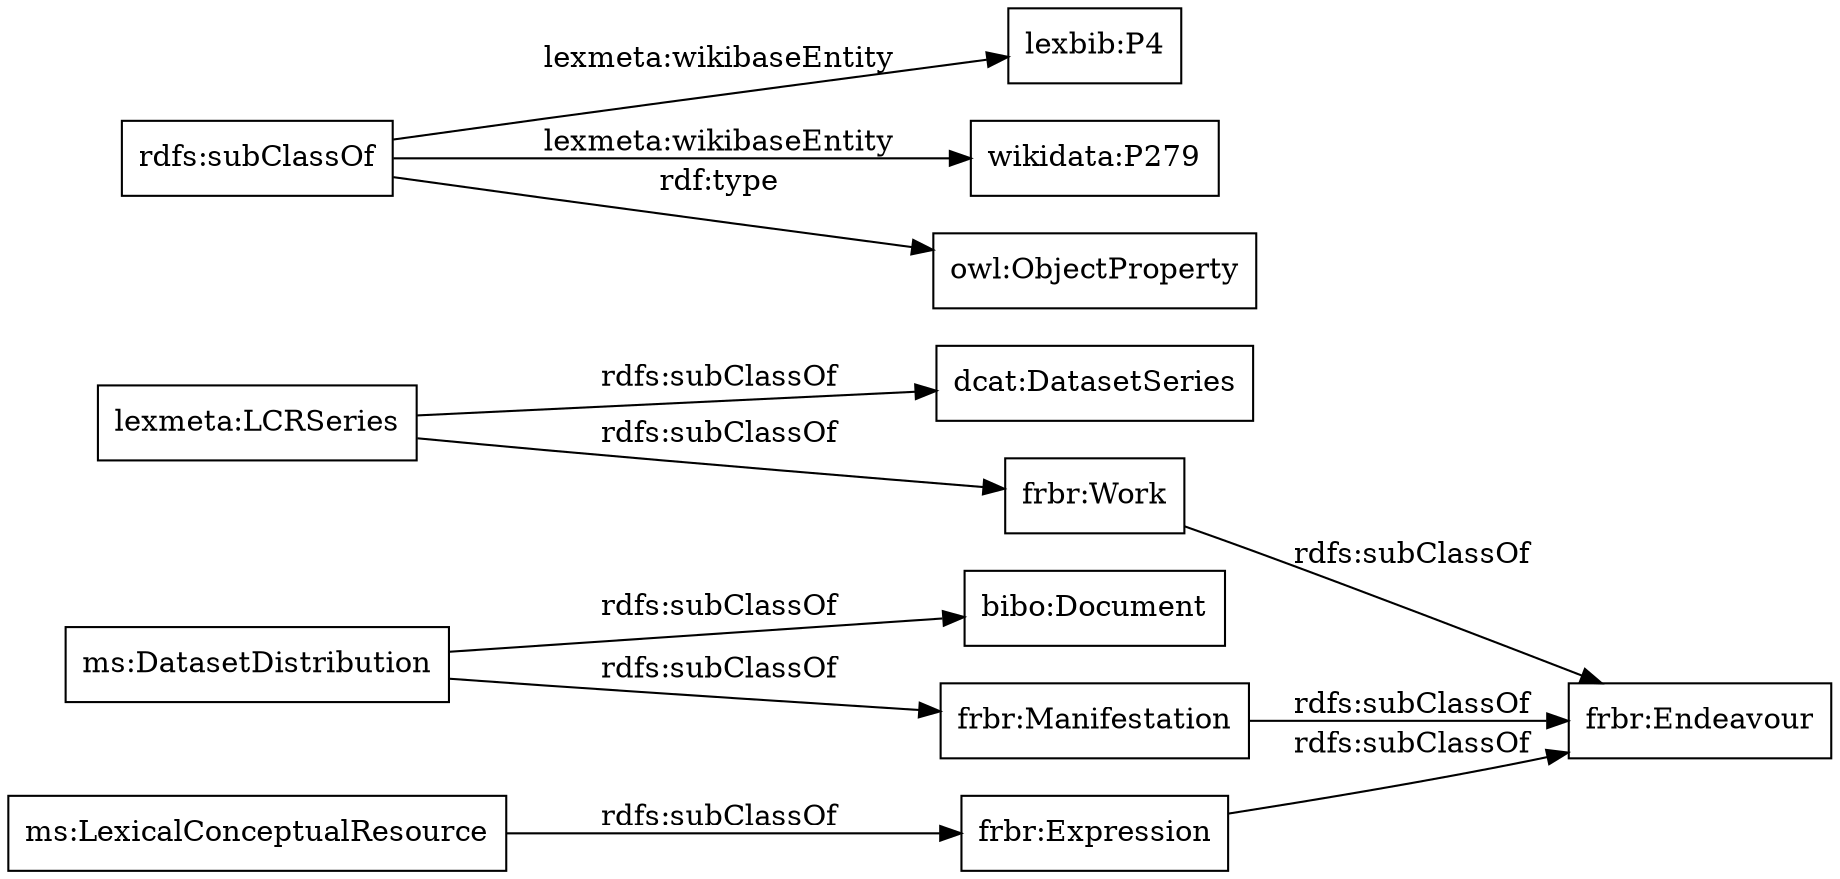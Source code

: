 digraph ar2dtool_diagram { 
rankdir=LR;
size="1000"
node [shape = rectangle, color="black"]; "frbr:Expression" "ms:LexicalConceptualResource" "bibo:Document" "dcat:DatasetSeries" "ms:DatasetDistribution" "frbr:Work" "frbr:Endeavour" "frbr:Manifestation" "lexmeta:LCRSeries" ; /*classes style*/
	"frbr:Expression" -> "frbr:Endeavour" [ label = "rdfs:subClassOf" ];
	"frbr:Manifestation" -> "frbr:Endeavour" [ label = "rdfs:subClassOf" ];
	"lexmeta:LCRSeries" -> "dcat:DatasetSeries" [ label = "rdfs:subClassOf" ];
	"lexmeta:LCRSeries" -> "frbr:Work" [ label = "rdfs:subClassOf" ];
	"rdfs:subClassOf" -> "lexbib:P4" [ label = "lexmeta:wikibaseEntity" ];
	"rdfs:subClassOf" -> "wikidata:P279" [ label = "lexmeta:wikibaseEntity" ];
	"rdfs:subClassOf" -> "owl:ObjectProperty" [ label = "rdf:type" ];
	"frbr:Work" -> "frbr:Endeavour" [ label = "rdfs:subClassOf" ];
	"ms:DatasetDistribution" -> "frbr:Manifestation" [ label = "rdfs:subClassOf" ];
	"ms:DatasetDistribution" -> "bibo:Document" [ label = "rdfs:subClassOf" ];
	"ms:LexicalConceptualResource" -> "frbr:Expression" [ label = "rdfs:subClassOf" ];

}
